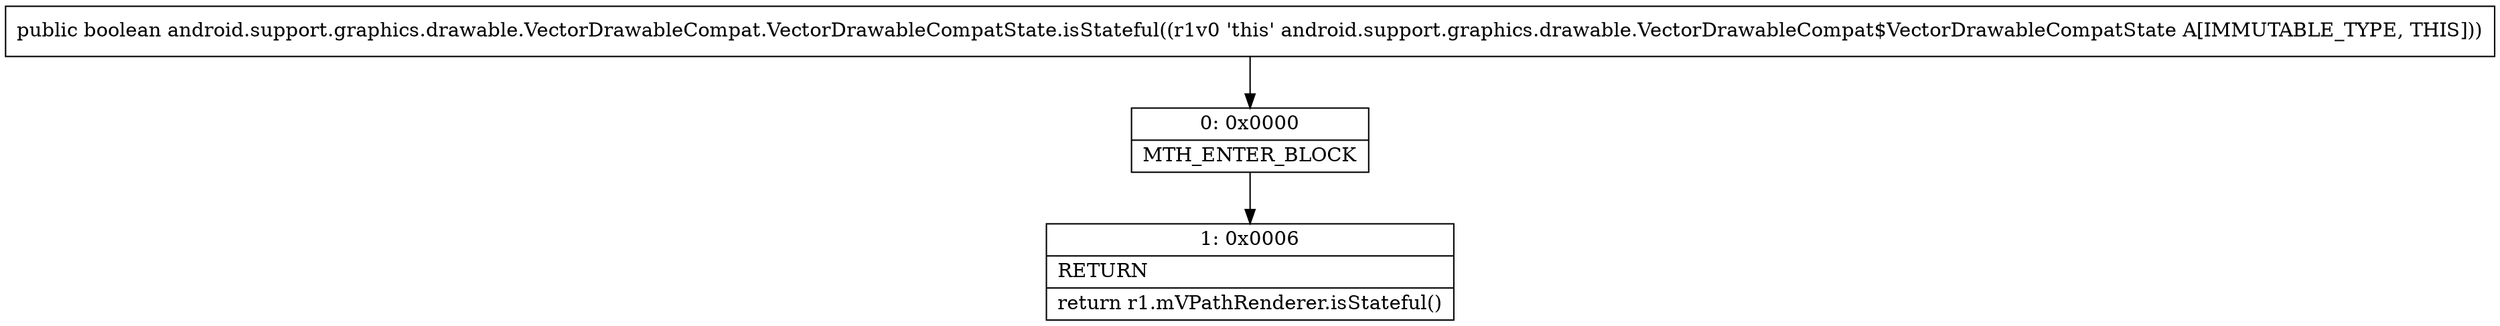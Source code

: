 digraph "CFG forandroid.support.graphics.drawable.VectorDrawableCompat.VectorDrawableCompatState.isStateful()Z" {
Node_0 [shape=record,label="{0\:\ 0x0000|MTH_ENTER_BLOCK\l}"];
Node_1 [shape=record,label="{1\:\ 0x0006|RETURN\l|return r1.mVPathRenderer.isStateful()\l}"];
MethodNode[shape=record,label="{public boolean android.support.graphics.drawable.VectorDrawableCompat.VectorDrawableCompatState.isStateful((r1v0 'this' android.support.graphics.drawable.VectorDrawableCompat$VectorDrawableCompatState A[IMMUTABLE_TYPE, THIS])) }"];
MethodNode -> Node_0;
Node_0 -> Node_1;
}

